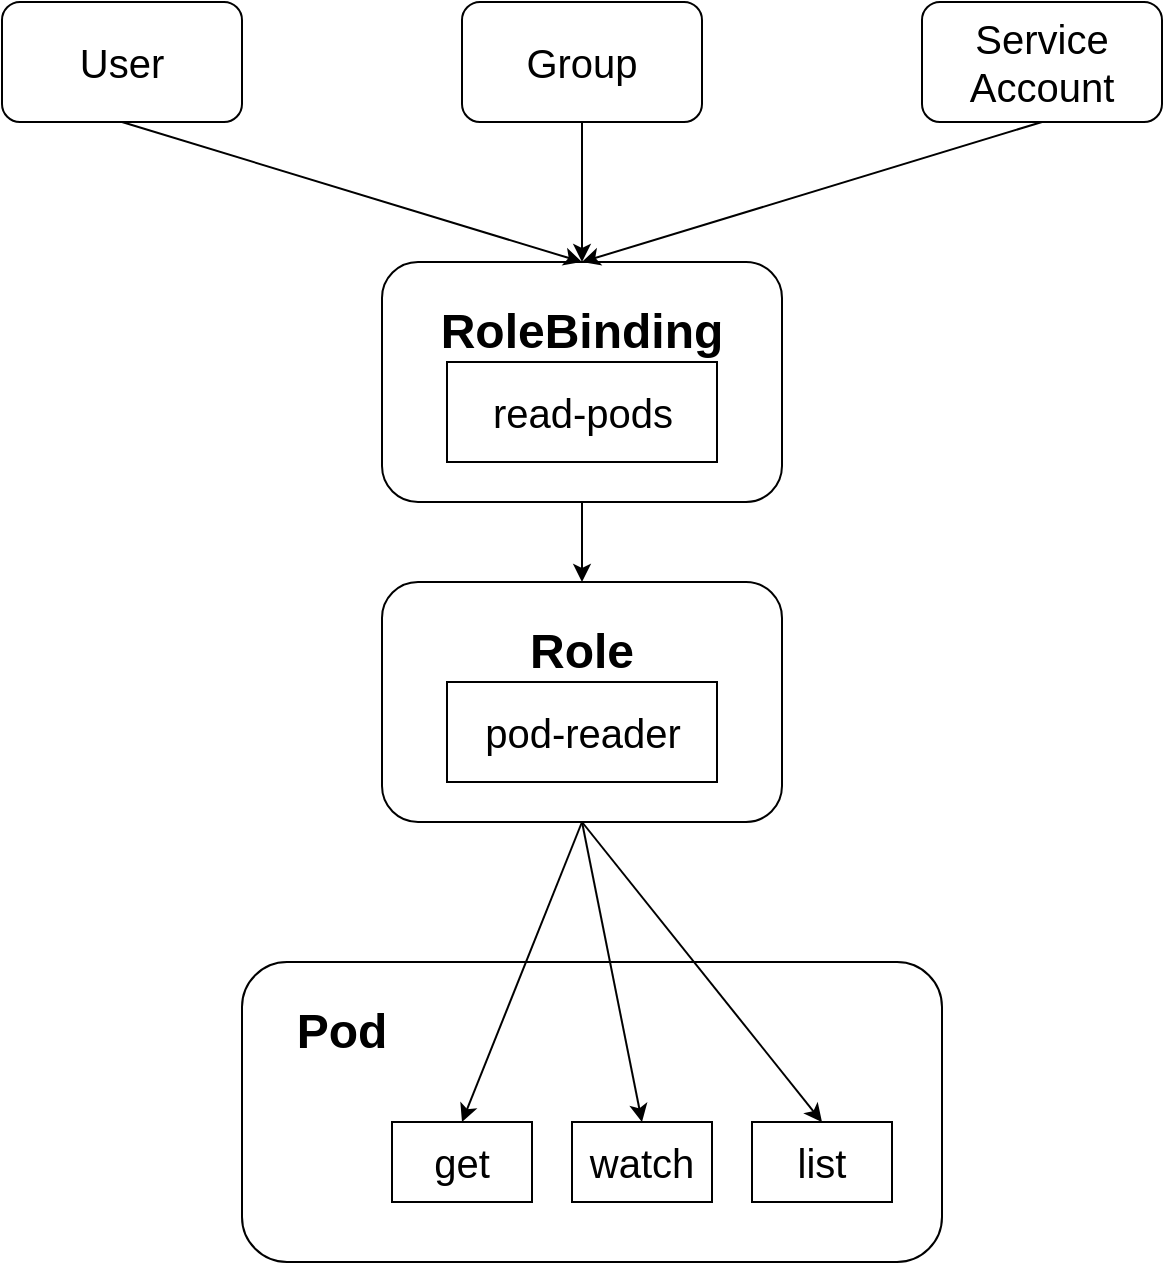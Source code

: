 <mxfile version="21.6.1" type="device">
  <diagram name="第 1 页" id="CMAYWTjmFaaS8WL5qrCM">
    <mxGraphModel dx="1434" dy="836" grid="1" gridSize="10" guides="1" tooltips="1" connect="1" arrows="1" fold="1" page="1" pageScale="1" pageWidth="1169" pageHeight="827" math="0" shadow="0">
      <root>
        <mxCell id="0" />
        <mxCell id="1" parent="0" />
        <mxCell id="gJByTzPa6FAJJqET1WU0-1" value="User" style="rounded=1;whiteSpace=wrap;html=1;fontSize=20;" vertex="1" parent="1">
          <mxGeometry x="260" y="130" width="120" height="60" as="geometry" />
        </mxCell>
        <mxCell id="gJByTzPa6FAJJqET1WU0-14" value="" style="edgeStyle=orthogonalEdgeStyle;rounded=0;orthogonalLoop=1;jettySize=auto;html=1;" edge="1" parent="1" source="gJByTzPa6FAJJqET1WU0-2" target="gJByTzPa6FAJJqET1WU0-12">
          <mxGeometry relative="1" as="geometry" />
        </mxCell>
        <mxCell id="gJByTzPa6FAJJqET1WU0-2" value="Group" style="rounded=1;whiteSpace=wrap;html=1;fontSize=20;" vertex="1" parent="1">
          <mxGeometry x="490" y="130" width="120" height="60" as="geometry" />
        </mxCell>
        <mxCell id="gJByTzPa6FAJJqET1WU0-3" value="Service&lt;br style=&quot;font-size: 20px;&quot;&gt;Account" style="rounded=1;whiteSpace=wrap;html=1;fontSize=20;" vertex="1" parent="1">
          <mxGeometry x="720" y="130" width="120" height="60" as="geometry" />
        </mxCell>
        <mxCell id="gJByTzPa6FAJJqET1WU0-4" value="read-pods" style="rounded=0;whiteSpace=wrap;html=1;fontSize=20;" vertex="1" parent="1">
          <mxGeometry x="482.5" y="310" width="135" height="50" as="geometry" />
        </mxCell>
        <mxCell id="gJByTzPa6FAJJqET1WU0-5" value="pod-reader" style="rounded=0;whiteSpace=wrap;html=1;fontSize=20;" vertex="1" parent="1">
          <mxGeometry x="482.5" y="470" width="135" height="50" as="geometry" />
        </mxCell>
        <mxCell id="gJByTzPa6FAJJqET1WU0-6" value="get" style="rounded=0;whiteSpace=wrap;html=1;fontSize=20;" vertex="1" parent="1">
          <mxGeometry x="455" y="690" width="70" height="40" as="geometry" />
        </mxCell>
        <mxCell id="gJByTzPa6FAJJqET1WU0-7" value="watch" style="rounded=0;whiteSpace=wrap;html=1;fontSize=20;" vertex="1" parent="1">
          <mxGeometry x="545" y="690" width="70" height="40" as="geometry" />
        </mxCell>
        <mxCell id="gJByTzPa6FAJJqET1WU0-8" value="list" style="rounded=0;whiteSpace=wrap;html=1;fontSize=20;" vertex="1" parent="1">
          <mxGeometry x="635" y="690" width="70" height="40" as="geometry" />
        </mxCell>
        <mxCell id="gJByTzPa6FAJJqET1WU0-9" value="RoleBinding" style="text;html=1;strokeColor=none;fillColor=none;align=center;verticalAlign=middle;whiteSpace=wrap;rounded=0;fontSize=24;fontStyle=1" vertex="1" parent="1">
          <mxGeometry x="480" y="280" width="140" height="30" as="geometry" />
        </mxCell>
        <mxCell id="gJByTzPa6FAJJqET1WU0-10" value="Role" style="text;html=1;strokeColor=none;fillColor=none;align=center;verticalAlign=middle;whiteSpace=wrap;rounded=0;fontSize=24;fontStyle=1" vertex="1" parent="1">
          <mxGeometry x="516.25" y="440" width="67.5" height="30" as="geometry" />
        </mxCell>
        <mxCell id="gJByTzPa6FAJJqET1WU0-11" value="Pod" style="text;html=1;strokeColor=none;fillColor=none;align=center;verticalAlign=middle;whiteSpace=wrap;rounded=0;fontSize=24;fontStyle=1" vertex="1" parent="1">
          <mxGeometry x="395" y="630" width="70" height="30" as="geometry" />
        </mxCell>
        <mxCell id="gJByTzPa6FAJJqET1WU0-17" value="" style="edgeStyle=orthogonalEdgeStyle;rounded=0;orthogonalLoop=1;jettySize=auto;html=1;" edge="1" parent="1" source="gJByTzPa6FAJJqET1WU0-12" target="gJByTzPa6FAJJqET1WU0-13">
          <mxGeometry relative="1" as="geometry" />
        </mxCell>
        <mxCell id="gJByTzPa6FAJJqET1WU0-12" value="" style="rounded=1;whiteSpace=wrap;html=1;fillColor=none;" vertex="1" parent="1">
          <mxGeometry x="450" y="260" width="200" height="120" as="geometry" />
        </mxCell>
        <mxCell id="gJByTzPa6FAJJqET1WU0-13" value="" style="rounded=1;whiteSpace=wrap;html=1;fillColor=none;" vertex="1" parent="1">
          <mxGeometry x="450" y="420" width="200" height="120" as="geometry" />
        </mxCell>
        <mxCell id="gJByTzPa6FAJJqET1WU0-15" value="" style="endArrow=classic;html=1;rounded=0;exitX=0.5;exitY=1;exitDx=0;exitDy=0;entryX=0.5;entryY=0;entryDx=0;entryDy=0;" edge="1" parent="1" source="gJByTzPa6FAJJqET1WU0-1" target="gJByTzPa6FAJJqET1WU0-12">
          <mxGeometry width="50" height="50" relative="1" as="geometry">
            <mxPoint x="330" y="310" as="sourcePoint" />
            <mxPoint x="380" y="260" as="targetPoint" />
          </mxGeometry>
        </mxCell>
        <mxCell id="gJByTzPa6FAJJqET1WU0-16" value="" style="endArrow=classic;html=1;rounded=0;exitX=0.5;exitY=1;exitDx=0;exitDy=0;entryX=0.5;entryY=0;entryDx=0;entryDy=0;" edge="1" parent="1" source="gJByTzPa6FAJJqET1WU0-3" target="gJByTzPa6FAJJqET1WU0-12">
          <mxGeometry width="50" height="50" relative="1" as="geometry">
            <mxPoint x="780" y="320" as="sourcePoint" />
            <mxPoint x="830" y="270" as="targetPoint" />
          </mxGeometry>
        </mxCell>
        <mxCell id="gJByTzPa6FAJJqET1WU0-18" value="" style="rounded=1;whiteSpace=wrap;html=1;fillColor=none;" vertex="1" parent="1">
          <mxGeometry x="380" y="610" width="350" height="150" as="geometry" />
        </mxCell>
        <mxCell id="gJByTzPa6FAJJqET1WU0-19" value="" style="endArrow=classic;html=1;rounded=0;exitX=0.5;exitY=1;exitDx=0;exitDy=0;entryX=0.5;entryY=0;entryDx=0;entryDy=0;" edge="1" parent="1" source="gJByTzPa6FAJJqET1WU0-13" target="gJByTzPa6FAJJqET1WU0-6">
          <mxGeometry width="50" height="50" relative="1" as="geometry">
            <mxPoint x="520" y="640" as="sourcePoint" />
            <mxPoint x="570" y="590" as="targetPoint" />
          </mxGeometry>
        </mxCell>
        <mxCell id="gJByTzPa6FAJJqET1WU0-20" value="" style="endArrow=classic;html=1;rounded=0;entryX=0.5;entryY=0;entryDx=0;entryDy=0;" edge="1" parent="1" target="gJByTzPa6FAJJqET1WU0-7">
          <mxGeometry width="50" height="50" relative="1" as="geometry">
            <mxPoint x="550" y="540" as="sourcePoint" />
            <mxPoint x="630" y="600" as="targetPoint" />
          </mxGeometry>
        </mxCell>
        <mxCell id="gJByTzPa6FAJJqET1WU0-21" value="" style="endArrow=classic;html=1;rounded=0;entryX=0.5;entryY=0;entryDx=0;entryDy=0;" edge="1" parent="1" target="gJByTzPa6FAJJqET1WU0-8">
          <mxGeometry width="50" height="50" relative="1" as="geometry">
            <mxPoint x="550" y="540" as="sourcePoint" />
            <mxPoint x="700" y="580" as="targetPoint" />
          </mxGeometry>
        </mxCell>
      </root>
    </mxGraphModel>
  </diagram>
</mxfile>

